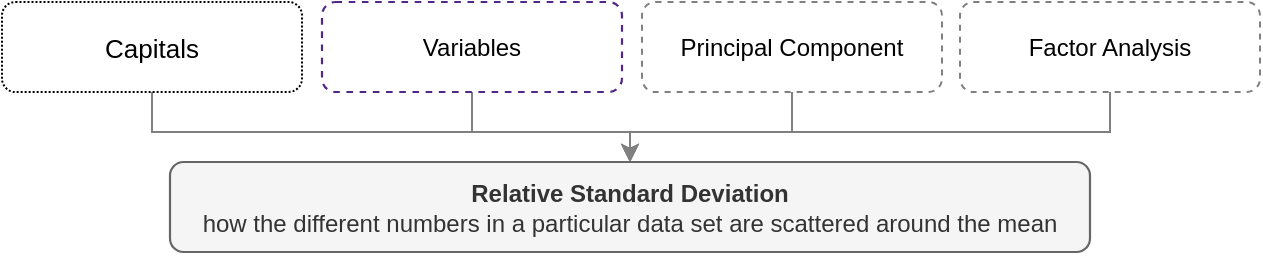 <mxfile version="21.7.5" type="github">
  <diagram name="Page-1" id="65equGSbjDSZer9oPUZJ">
    <mxGraphModel dx="-87" dy="496" grid="1" gridSize="10" guides="1" tooltips="1" connect="1" arrows="1" fold="1" page="1" pageScale="1" pageWidth="850" pageHeight="1100" math="0" shadow="0">
      <root>
        <mxCell id="0" />
        <mxCell id="1" parent="0" />
        <mxCell id="CHyhpadT5GeykP6sat7y-10" style="edgeStyle=orthogonalEdgeStyle;rounded=0;orthogonalLoop=1;jettySize=auto;html=1;exitX=0.5;exitY=1;exitDx=0;exitDy=0;strokeColor=#808080;" edge="1" parent="1" source="CHyhpadT5GeykP6sat7y-1" target="CHyhpadT5GeykP6sat7y-5">
          <mxGeometry relative="1" as="geometry" />
        </mxCell>
        <mxCell id="CHyhpadT5GeykP6sat7y-1" value="Variables" style="text;html=1;strokeColor=#512888;fillColor=none;align=center;verticalAlign=middle;whiteSpace=wrap;rounded=1;fontSize=12;fontColor=default;dashed=1;strokeWidth=1.1;labelBorderColor=none;labelBackgroundColor=none;" vertex="1" parent="1">
          <mxGeometry x="1121" y="140" width="150" height="45" as="geometry" />
        </mxCell>
        <mxCell id="CHyhpadT5GeykP6sat7y-6" style="edgeStyle=orthogonalEdgeStyle;rounded=0;orthogonalLoop=1;jettySize=auto;html=1;exitX=0.5;exitY=1;exitDx=0;exitDy=0;entryX=0.5;entryY=0;entryDx=0;entryDy=0;strokeColor=#808080;" edge="1" parent="1" source="CHyhpadT5GeykP6sat7y-2" target="CHyhpadT5GeykP6sat7y-5">
          <mxGeometry relative="1" as="geometry">
            <Array as="points">
              <mxPoint x="1036" y="205" />
              <mxPoint x="1275" y="205" />
            </Array>
          </mxGeometry>
        </mxCell>
        <mxCell id="CHyhpadT5GeykP6sat7y-2" value="&lt;font color=&quot;#000000&quot;&gt;Capitals&lt;/font&gt;" style="text;html=1;strokeColor=#000000;fillColor=none;align=center;verticalAlign=middle;whiteSpace=wrap;rounded=1;fontSize=13;fontColor=#666666;dashed=1;dashPattern=1 1;" vertex="1" parent="1">
          <mxGeometry x="961" y="140" width="150" height="45" as="geometry" />
        </mxCell>
        <mxCell id="CHyhpadT5GeykP6sat7y-11" style="edgeStyle=orthogonalEdgeStyle;rounded=0;orthogonalLoop=1;jettySize=auto;html=1;exitX=0.5;exitY=1;exitDx=0;exitDy=0;entryX=0.5;entryY=0;entryDx=0;entryDy=0;strokeColor=#808080;" edge="1" parent="1" source="CHyhpadT5GeykP6sat7y-3" target="CHyhpadT5GeykP6sat7y-5">
          <mxGeometry relative="1" as="geometry" />
        </mxCell>
        <mxCell id="CHyhpadT5GeykP6sat7y-3" value="&lt;font color=&quot;#000000&quot;&gt;Principal Component&lt;/font&gt;" style="text;html=1;strokeColor=#808080;fillColor=none;align=center;verticalAlign=middle;whiteSpace=wrap;rounded=1;glass=0;shadow=0;fontColor=#666666;dashed=1;" vertex="1" parent="1">
          <mxGeometry x="1281" y="140" width="150" height="45" as="geometry" />
        </mxCell>
        <mxCell id="CHyhpadT5GeykP6sat7y-12" style="edgeStyle=orthogonalEdgeStyle;rounded=0;orthogonalLoop=1;jettySize=auto;html=1;exitX=0.5;exitY=1;exitDx=0;exitDy=0;strokeColor=#808080;" edge="1" parent="1" source="CHyhpadT5GeykP6sat7y-4" target="CHyhpadT5GeykP6sat7y-5">
          <mxGeometry relative="1" as="geometry">
            <Array as="points">
              <mxPoint x="1515" y="205" />
              <mxPoint x="1275" y="205" />
            </Array>
          </mxGeometry>
        </mxCell>
        <mxCell id="CHyhpadT5GeykP6sat7y-4" value="&lt;font color=&quot;#000000&quot;&gt;Factor Analysis&lt;/font&gt;" style="text;html=1;strokeColor=#808080;fillColor=none;align=center;verticalAlign=middle;whiteSpace=wrap;rounded=1;glass=0;shadow=0;fontColor=#666666;dashed=1;" vertex="1" parent="1">
          <mxGeometry x="1440" y="140" width="150" height="45" as="geometry" />
        </mxCell>
        <mxCell id="CHyhpadT5GeykP6sat7y-5" value="&lt;b&gt;Relative Standard Deviation&lt;/b&gt;&lt;br&gt;how the different numbers in a particular data set are scattered around the mean" style="text;html=1;strokeColor=#666666;fillColor=#f5f5f5;align=center;verticalAlign=middle;whiteSpace=wrap;rounded=1;fontSize=12;fontColor=#333333;strokeWidth=1.1;labelBorderColor=none;labelBackgroundColor=none;" vertex="1" parent="1">
          <mxGeometry x="1045" y="220" width="460" height="45" as="geometry" />
        </mxCell>
      </root>
    </mxGraphModel>
  </diagram>
</mxfile>
